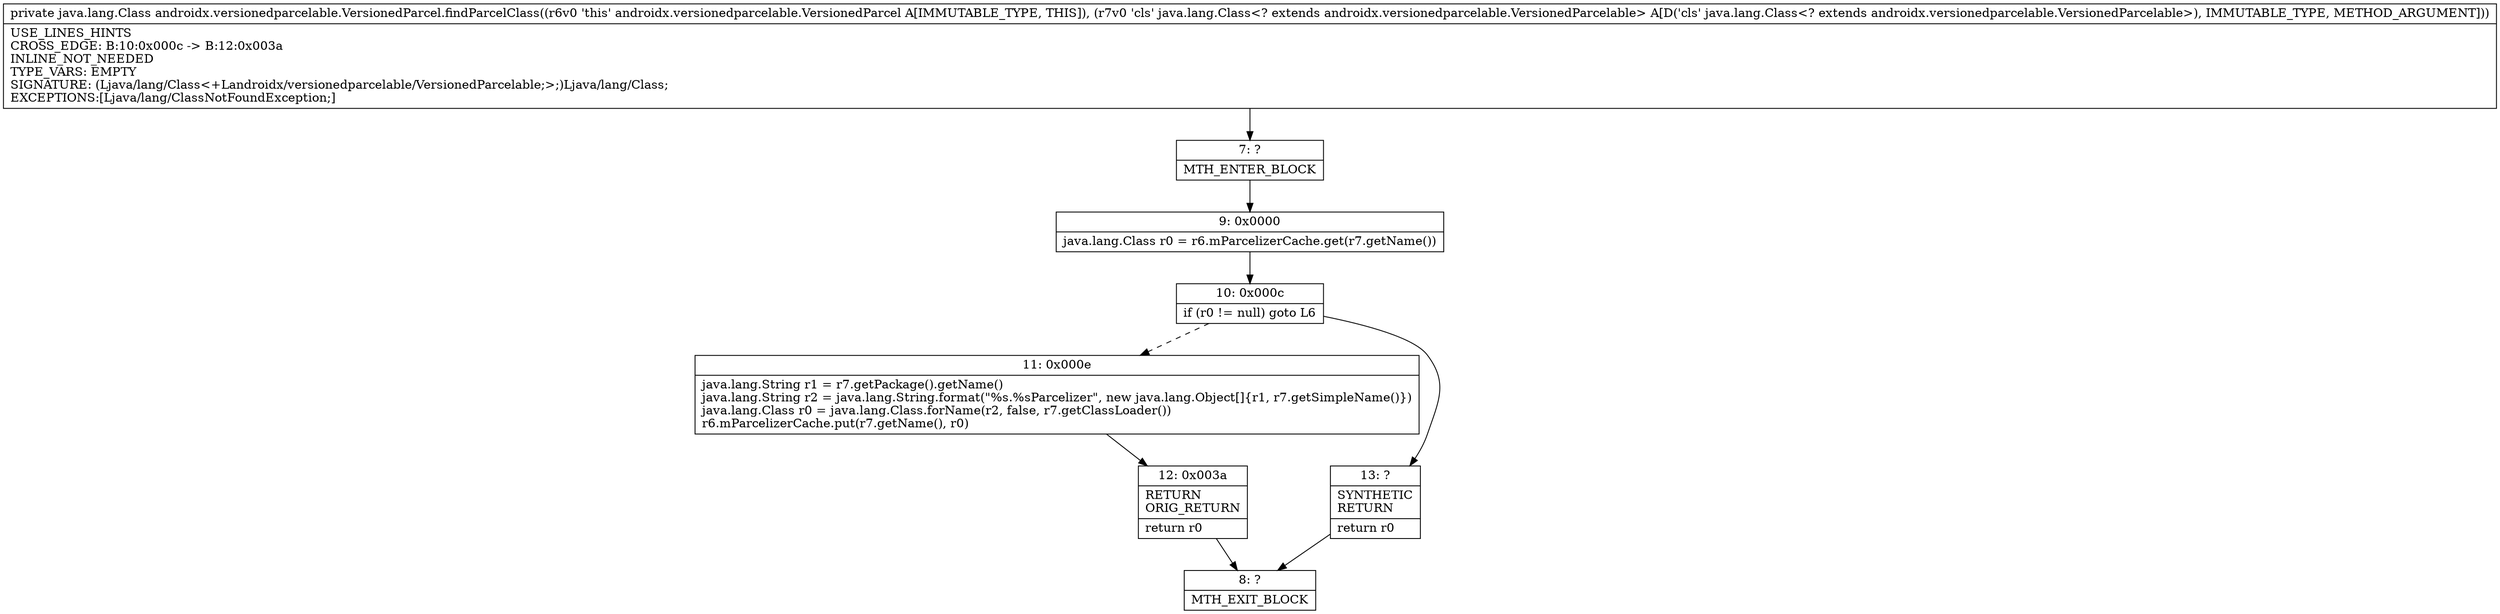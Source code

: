 digraph "CFG forandroidx.versionedparcelable.VersionedParcel.findParcelClass(Ljava\/lang\/Class;)Ljava\/lang\/Class;" {
Node_7 [shape=record,label="{7\:\ ?|MTH_ENTER_BLOCK\l}"];
Node_9 [shape=record,label="{9\:\ 0x0000|java.lang.Class r0 = r6.mParcelizerCache.get(r7.getName())\l}"];
Node_10 [shape=record,label="{10\:\ 0x000c|if (r0 != null) goto L6\l}"];
Node_11 [shape=record,label="{11\:\ 0x000e|java.lang.String r1 = r7.getPackage().getName()\ljava.lang.String r2 = java.lang.String.format(\"%s.%sParcelizer\", new java.lang.Object[]\{r1, r7.getSimpleName()\})\ljava.lang.Class r0 = java.lang.Class.forName(r2, false, r7.getClassLoader())\lr6.mParcelizerCache.put(r7.getName(), r0)\l}"];
Node_12 [shape=record,label="{12\:\ 0x003a|RETURN\lORIG_RETURN\l|return r0\l}"];
Node_8 [shape=record,label="{8\:\ ?|MTH_EXIT_BLOCK\l}"];
Node_13 [shape=record,label="{13\:\ ?|SYNTHETIC\lRETURN\l|return r0\l}"];
MethodNode[shape=record,label="{private java.lang.Class androidx.versionedparcelable.VersionedParcel.findParcelClass((r6v0 'this' androidx.versionedparcelable.VersionedParcel A[IMMUTABLE_TYPE, THIS]), (r7v0 'cls' java.lang.Class\<? extends androidx.versionedparcelable.VersionedParcelable\> A[D('cls' java.lang.Class\<? extends androidx.versionedparcelable.VersionedParcelable\>), IMMUTABLE_TYPE, METHOD_ARGUMENT]))  | USE_LINES_HINTS\lCROSS_EDGE: B:10:0x000c \-\> B:12:0x003a\lINLINE_NOT_NEEDED\lTYPE_VARS: EMPTY\lSIGNATURE: (Ljava\/lang\/Class\<+Landroidx\/versionedparcelable\/VersionedParcelable;\>;)Ljava\/lang\/Class;\lEXCEPTIONS:[Ljava\/lang\/ClassNotFoundException;]\l}"];
MethodNode -> Node_7;Node_7 -> Node_9;
Node_9 -> Node_10;
Node_10 -> Node_11[style=dashed];
Node_10 -> Node_13;
Node_11 -> Node_12;
Node_12 -> Node_8;
Node_13 -> Node_8;
}

